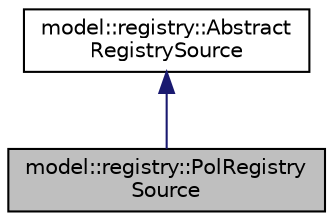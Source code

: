 digraph "model::registry::PolRegistrySource"
{
 // LATEX_PDF_SIZE
  edge [fontname="Helvetica",fontsize="10",labelfontname="Helvetica",labelfontsize="10"];
  node [fontname="Helvetica",fontsize="10",shape=record];
  Node1 [label="model::registry::PolRegistry\lSource",height=0.2,width=0.4,color="black", fillcolor="grey75", style="filled", fontcolor="black",tooltip="The PolRegistrySource class."];
  Node2 -> Node1 [dir="back",color="midnightblue",fontsize="10",style="solid",fontname="Helvetica"];
  Node2 [label="model::registry::Abstract\lRegistrySource",height=0.2,width=0.4,color="black", fillcolor="white", style="filled",URL="$classmodel_1_1registry_1_1_abstract_registry_source.html",tooltip="The AbstractRegistrySource class Represents base of registry source."];
}
